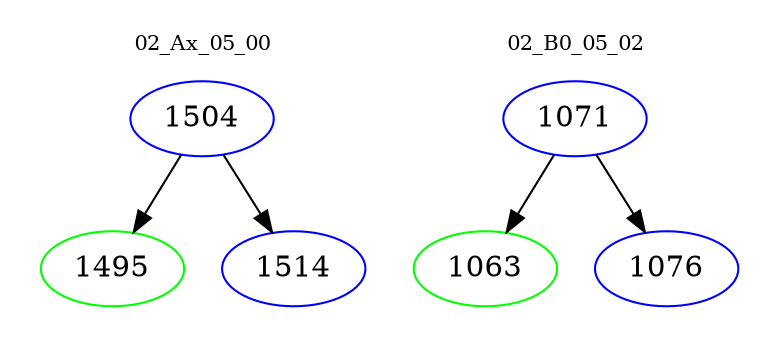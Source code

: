 digraph{
subgraph cluster_0 {
color = white
label = "02_Ax_05_00";
fontsize=10;
T0_1504 [label="1504", color="blue"]
T0_1504 -> T0_1495 [color="black"]
T0_1495 [label="1495", color="green"]
T0_1504 -> T0_1514 [color="black"]
T0_1514 [label="1514", color="blue"]
}
subgraph cluster_1 {
color = white
label = "02_B0_05_02";
fontsize=10;
T1_1071 [label="1071", color="blue"]
T1_1071 -> T1_1063 [color="black"]
T1_1063 [label="1063", color="green"]
T1_1071 -> T1_1076 [color="black"]
T1_1076 [label="1076", color="blue"]
}
}

